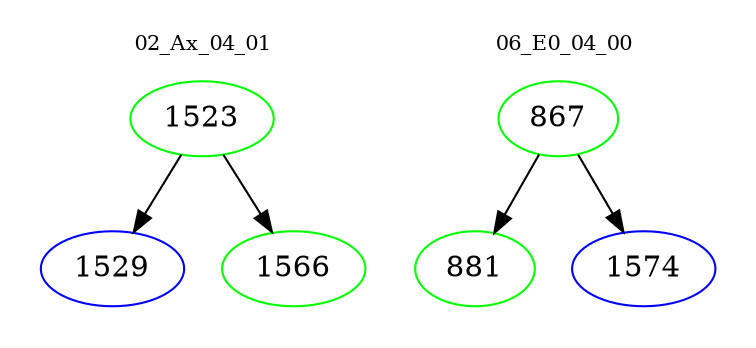 digraph{
subgraph cluster_0 {
color = white
label = "02_Ax_04_01";
fontsize=10;
T0_1523 [label="1523", color="green"]
T0_1523 -> T0_1529 [color="black"]
T0_1529 [label="1529", color="blue"]
T0_1523 -> T0_1566 [color="black"]
T0_1566 [label="1566", color="green"]
}
subgraph cluster_1 {
color = white
label = "06_E0_04_00";
fontsize=10;
T1_867 [label="867", color="green"]
T1_867 -> T1_881 [color="black"]
T1_881 [label="881", color="green"]
T1_867 -> T1_1574 [color="black"]
T1_1574 [label="1574", color="blue"]
}
}
